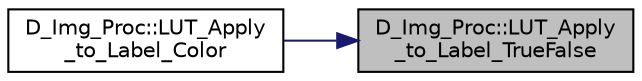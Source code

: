 digraph "D_Img_Proc::LUT_Apply_to_Label_TrueFalse"
{
 // LATEX_PDF_SIZE
  edge [fontname="Helvetica",fontsize="10",labelfontname="Helvetica",labelfontsize="10"];
  node [fontname="Helvetica",fontsize="10",shape=record];
  rankdir="RL";
  Node1 [label="D_Img_Proc::LUT_Apply\l_to_Label_TrueFalse",height=0.2,width=0.4,color="black", fillcolor="grey75", style="filled", fontcolor="black",tooltip=" "];
  Node1 -> Node2 [dir="back",color="midnightblue",fontsize="10",style="solid",fontname="Helvetica"];
  Node2 [label="D_Img_Proc::LUT_Apply\l_to_Label_Color",height=0.2,width=0.4,color="black", fillcolor="white", style="filled",URL="$class_d___img___proc.html#a9ec2af1c5d784b64e875c52684bfed3b",tooltip=" "];
}
